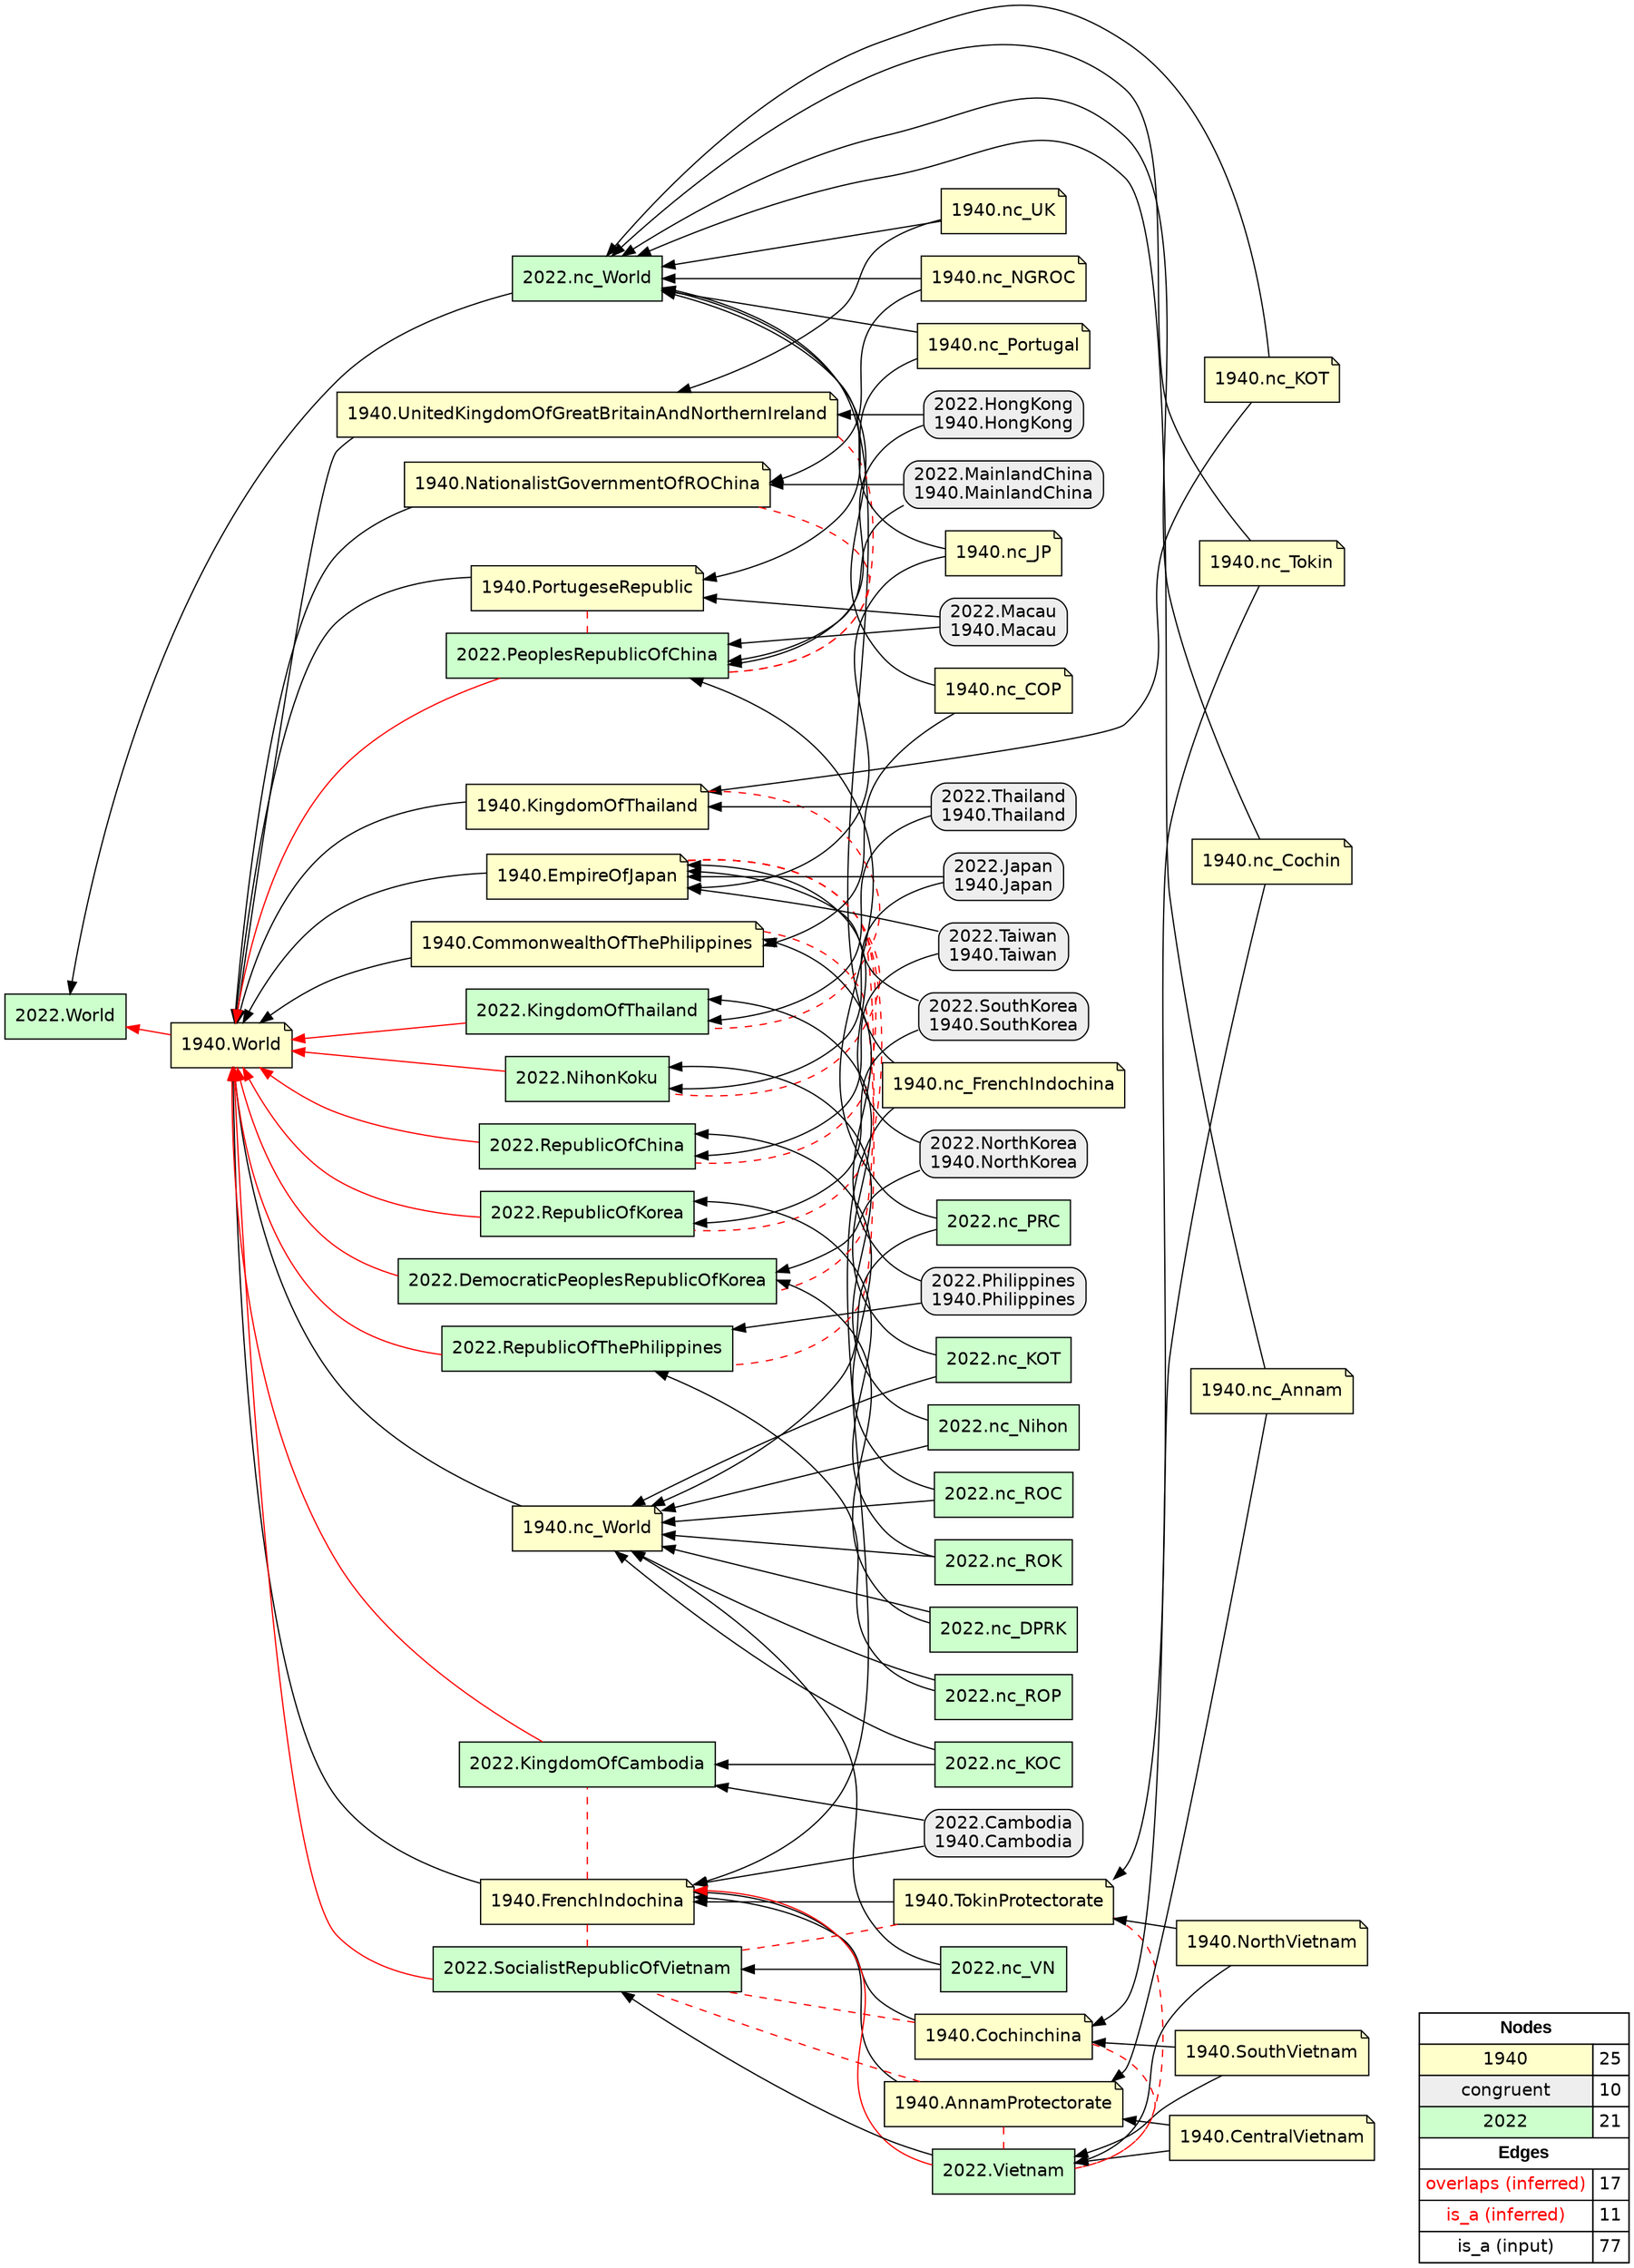 digraph{
rankdir=RL
node[shape=note style=filled fillcolor="#FFFFCC" fontname="helvetica"] 
"1940.nc_KOT"
"1940.nc_UK"
"1940.TokinProtectorate"
"1940.FrenchIndochina"
"1940.CentralVietnam"
"1940.nc_FrenchIndochina"
"1940.UnitedKingdomOfGreatBritainAndNorthernIreland"
"1940.nc_Tokin"
"1940.nc_World"
"1940.nc_NGROC"
"1940.World"
"1940.nc_Portugal"
"1940.PortugeseRepublic"
"1940.KingdomOfThailand"
"1940.EmpireOfJapan"
"1940.nc_COP"
"1940.SouthVietnam"
"1940.NorthVietnam"
"1940.Cochinchina"
"1940.NationalistGovernmentOfROChina"
"1940.AnnamProtectorate"
"1940.CommonwealthOfThePhilippines"
"1940.nc_Annam"
"1940.nc_Cochin"
"1940.nc_JP"
node[shape=box style="filled,rounded" fillcolor="#EEEEEE" fontname="helvetica"] 
"2022.Taiwan\n1940.Taiwan"
"2022.Japan\n1940.Japan"
"2022.SouthKorea\n1940.SouthKorea"
"2022.Cambodia\n1940.Cambodia"
"2022.Philippines\n1940.Philippines"
"2022.HongKong\n1940.HongKong"
"2022.MainlandChina\n1940.MainlandChina"
"2022.Thailand\n1940.Thailand"
"2022.NorthKorea\n1940.NorthKorea"
"2022.Macau\n1940.Macau"
node[shape=box style=filled fillcolor="#CCFFCC" fontname="helvetica"] 
"2022.nc_Nihon"
"2022.nc_VN"
"2022.SocialistRepublicOfVietnam"
"2022.RepublicOfKorea"
"2022.DemocraticPeoplesRepublicOfKorea"
"2022.nc_World"
"2022.PeoplesRepublicOfChina"
"2022.nc_ROC"
"2022.nc_DPRK"
"2022.RepublicOfChina"
"2022.nc_ROP"
"2022.RepublicOfThePhilippines"
"2022.World"
"2022.Vietnam"
"2022.NihonKoku"
"2022.KingdomOfThailand"
"2022.nc_PRC"
"2022.nc_ROK"
"2022.nc_KOC"
"2022.nc_KOT"
"2022.KingdomOfCambodia"
edge[arrowhead=none style=dashed color="#FF0000" constraint=false penwidth=1]
"1940.EmpireOfJapan" -> "2022.DemocraticPeoplesRepublicOfKorea"
"1940.EmpireOfJapan" -> "2022.RepublicOfKorea"
"1940.EmpireOfJapan" -> "2022.NihonKoku"
"1940.FrenchIndochina" -> "2022.KingdomOfCambodia"
"1940.NationalistGovernmentOfROChina" -> "2022.PeoplesRepublicOfChina"
"1940.Cochinchina" -> "2022.SocialistRepublicOfVietnam"
"1940.KingdomOfThailand" -> "2022.KingdomOfThailand"
"1940.UnitedKingdomOfGreatBritainAndNorthernIreland" -> "2022.PeoplesRepublicOfChina"
"1940.PortugeseRepublic" -> "2022.PeoplesRepublicOfChina"
"1940.CommonwealthOfThePhilippines" -> "2022.RepublicOfThePhilippines"
"1940.AnnamProtectorate" -> "2022.SocialistRepublicOfVietnam"
"1940.AnnamProtectorate" -> "2022.Vietnam"
"1940.TokinProtectorate" -> "2022.SocialistRepublicOfVietnam"
"1940.Cochinchina" -> "2022.Vietnam"
"1940.FrenchIndochina" -> "2022.SocialistRepublicOfVietnam"
"1940.TokinProtectorate" -> "2022.Vietnam"
"1940.EmpireOfJapan" -> "2022.RepublicOfChina"
edge[arrowhead=normal style=dotted color="#000000" constraint=true penwidth=1]
edge[arrowhead=normal style=solid color="#FF0000" constraint=true penwidth=1]
"2022.PeoplesRepublicOfChina" -> "1940.World"
"2022.SocialistRepublicOfVietnam" -> "1940.World"
"2022.Vietnam" -> "1940.FrenchIndochina"
"2022.NihonKoku" -> "1940.World"
"2022.KingdomOfCambodia" -> "1940.World"
"2022.DemocraticPeoplesRepublicOfKorea" -> "1940.World"
"2022.KingdomOfThailand" -> "1940.World"
"1940.World" -> "2022.World"
"2022.RepublicOfThePhilippines" -> "1940.World"
"2022.RepublicOfKorea" -> "1940.World"
"2022.RepublicOfChina" -> "1940.World"
edge[arrowhead=normal style=solid color="#000000" constraint=true penwidth=1]
"2022.nc_ROC" -> "2022.RepublicOfChina"
"2022.nc_DPRK" -> "2022.DemocraticPeoplesRepublicOfKorea"
"1940.CommonwealthOfThePhilippines" -> "1940.World"
"1940.nc_FrenchIndochina" -> "2022.nc_World"
"1940.nc_COP" -> "1940.CommonwealthOfThePhilippines"
"1940.CentralVietnam" -> "1940.AnnamProtectorate"
"1940.nc_NGROC" -> "1940.NationalistGovernmentOfROChina"
"1940.SouthVietnam" -> "2022.Vietnam"
"1940.nc_KOT" -> "2022.nc_World"
"2022.NorthKorea\n1940.NorthKorea" -> "2022.DemocraticPeoplesRepublicOfKorea"
"1940.nc_KOT" -> "1940.KingdomOfThailand"
"1940.nc_NGROC" -> "2022.nc_World"
"2022.nc_ROC" -> "1940.nc_World"
"2022.nc_Nihon" -> "2022.NihonKoku"
"1940.KingdomOfThailand" -> "1940.World"
"2022.Taiwan\n1940.Taiwan" -> "1940.EmpireOfJapan"
"1940.Cochinchina" -> "1940.FrenchIndochina"
"2022.nc_PRC" -> "1940.nc_World"
"2022.MainlandChina\n1940.MainlandChina" -> "1940.NationalistGovernmentOfROChina"
"2022.Thailand\n1940.Thailand" -> "1940.KingdomOfThailand"
"1940.nc_JP" -> "2022.nc_World"
"1940.nc_UK" -> "2022.nc_World"
"2022.nc_KOT" -> "2022.KingdomOfThailand"
"2022.HongKong\n1940.HongKong" -> "2022.PeoplesRepublicOfChina"
"1940.UnitedKingdomOfGreatBritainAndNorthernIreland" -> "1940.World"
"1940.AnnamProtectorate" -> "1940.FrenchIndochina"
"2022.nc_Nihon" -> "1940.nc_World"
"1940.NorthVietnam" -> "1940.TokinProtectorate"
"2022.Cambodia\n1940.Cambodia" -> "2022.KingdomOfCambodia"
"2022.nc_ROP" -> "1940.nc_World"
"2022.nc_ROK" -> "1940.nc_World"
"1940.CentralVietnam" -> "2022.Vietnam"
"2022.nc_VN" -> "1940.nc_World"
"2022.MainlandChina\n1940.MainlandChina" -> "2022.PeoplesRepublicOfChina"
"1940.nc_UK" -> "1940.UnitedKingdomOfGreatBritainAndNorthernIreland"
"1940.PortugeseRepublic" -> "1940.World"
"1940.nc_Cochin" -> "1940.Cochinchina"
"2022.nc_KOT" -> "1940.nc_World"
"1940.NationalistGovernmentOfROChina" -> "1940.World"
"1940.nc_Tokin" -> "2022.nc_World"
"1940.EmpireOfJapan" -> "1940.World"
"1940.nc_FrenchIndochina" -> "1940.FrenchIndochina"
"1940.nc_Annam" -> "2022.nc_World"
"1940.SouthVietnam" -> "1940.Cochinchina"
"2022.Japan\n1940.Japan" -> "1940.EmpireOfJapan"
"2022.nc_ROK" -> "2022.RepublicOfKorea"
"2022.nc_ROP" -> "2022.RepublicOfThePhilippines"
"1940.nc_Cochin" -> "2022.nc_World"
"2022.Macau\n1940.Macau" -> "2022.PeoplesRepublicOfChina"
"2022.NorthKorea\n1940.NorthKorea" -> "1940.EmpireOfJapan"
"2022.nc_VN" -> "2022.SocialistRepublicOfVietnam"
"1940.nc_Annam" -> "1940.AnnamProtectorate"
"2022.Cambodia\n1940.Cambodia" -> "1940.FrenchIndochina"
"1940.nc_Portugal" -> "1940.PortugeseRepublic"
"2022.nc_World" -> "2022.World"
"2022.Philippines\n1940.Philippines" -> "1940.CommonwealthOfThePhilippines"
"1940.TokinProtectorate" -> "1940.FrenchIndochina"
"2022.Vietnam" -> "2022.SocialistRepublicOfVietnam"
"2022.Macau\n1940.Macau" -> "1940.PortugeseRepublic"
"1940.nc_Portugal" -> "2022.nc_World"
"1940.NorthVietnam" -> "2022.Vietnam"
"2022.SouthKorea\n1940.SouthKorea" -> "2022.RepublicOfKorea"
"2022.Philippines\n1940.Philippines" -> "2022.RepublicOfThePhilippines"
"2022.Japan\n1940.Japan" -> "2022.NihonKoku"
"1940.nc_JP" -> "1940.EmpireOfJapan"
"1940.FrenchIndochina" -> "1940.World"
"2022.nc_DPRK" -> "1940.nc_World"
"2022.nc_KOC" -> "1940.nc_World"
"2022.Thailand\n1940.Thailand" -> "2022.KingdomOfThailand"
"1940.nc_Tokin" -> "1940.TokinProtectorate"
"2022.HongKong\n1940.HongKong" -> "1940.UnitedKingdomOfGreatBritainAndNorthernIreland"
"2022.Taiwan\n1940.Taiwan" -> "2022.RepublicOfChina"
"1940.nc_World" -> "1940.World"
"2022.nc_KOC" -> "2022.KingdomOfCambodia"
"2022.SouthKorea\n1940.SouthKorea" -> "1940.EmpireOfJapan"
"1940.nc_COP" -> "2022.nc_World"
"2022.nc_PRC" -> "2022.PeoplesRepublicOfChina"
node[shape=box] 
{rank=source Legend [fillcolor= white margin=0 label=< 
 <TABLE BORDER="0" CELLBORDER="1" CELLSPACING="0" CELLPADDING="4"> 
<TR> <TD COLSPAN="2"><font face="Arial Black"> Nodes</font></TD> </TR> 
<TR> 
 <TD bgcolor="#FFFFCC" fontname="helvetica">1940</TD> 
 <TD>25</TD> 
 </TR> 
<TR> 
 <TD bgcolor="#EEEEEE" fontname="helvetica">congruent</TD> 
 <TD>10</TD> 
 </TR> 
<TR> 
 <TD bgcolor="#CCFFCC" fontname="helvetica">2022</TD> 
 <TD>21</TD> 
 </TR> 
<TR> <TD COLSPAN="2"><font face = "Arial Black"> Edges </font></TD> </TR> 
<TR> 
 <TD><font color ="#FF0000">overlaps (inferred)</font></TD><TD>17</TD>
</TR>
<TR> 
 <TD><font color ="#FF0000">is_a (inferred)</font></TD><TD>11</TD>
</TR>
<TR> 
 <TD><font color ="#000000">is_a (input)</font></TD><TD>77</TD>
</TR>
</TABLE> 
 >] } 
}